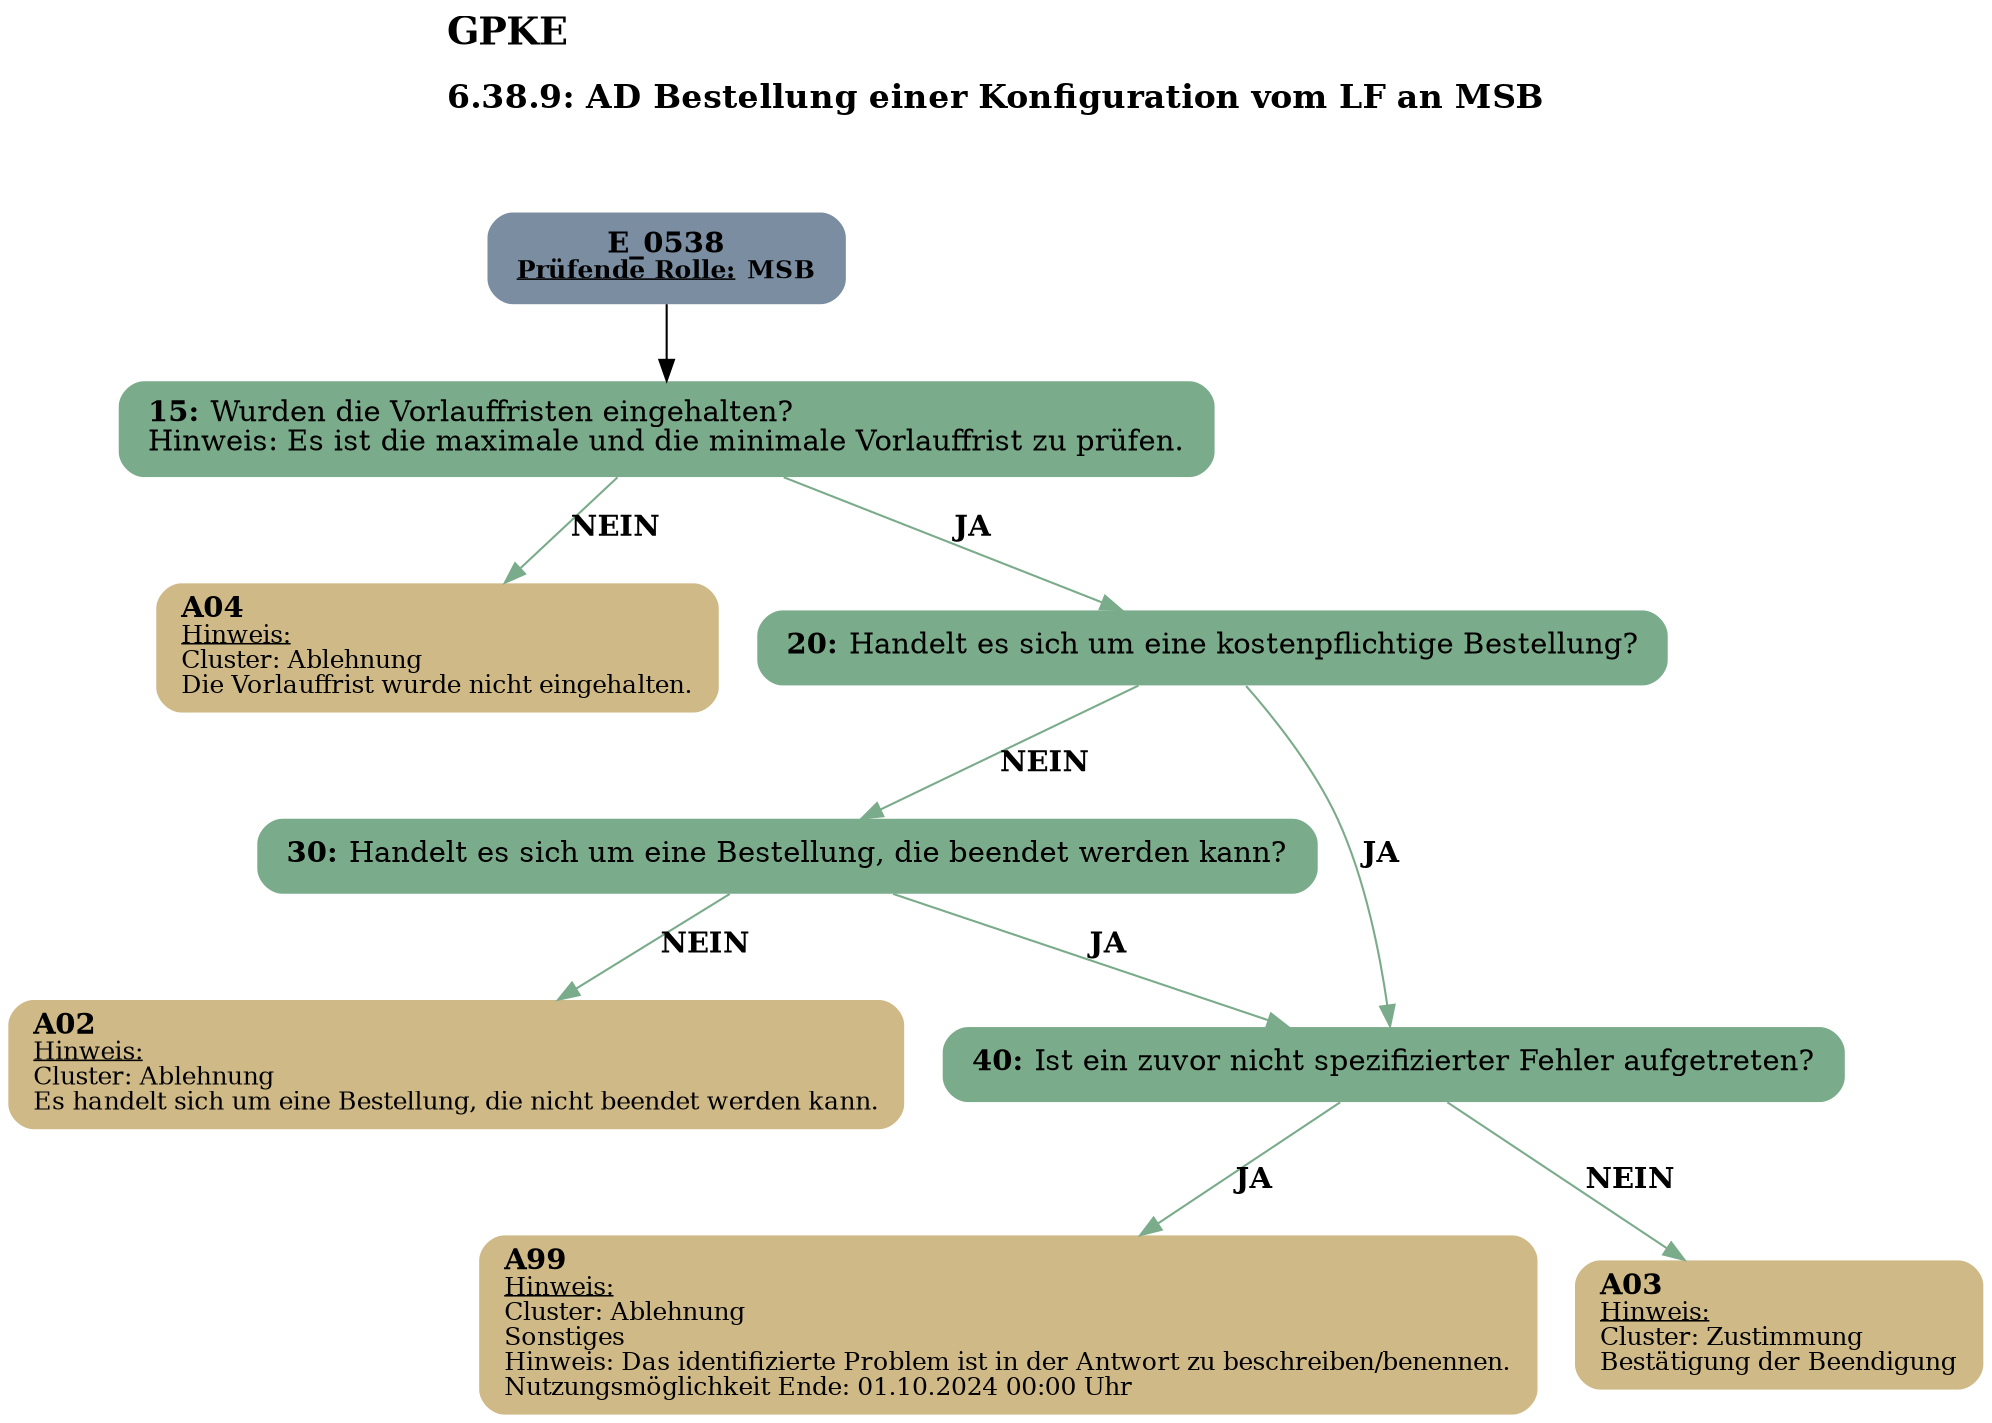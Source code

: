 digraph D {
    labelloc="t";
    label=<<B><FONT POINT-SIZE="18">GPKE</FONT></B><BR align="left"/><BR/><B><FONT POINT-SIZE="16">6.38.9: AD Bestellung einer Konfiguration vom LF an MSB</FONT></B><BR align="left"/><BR/><BR/><BR/>>;
    ratio="compress";
    concentrate=true;
    pack=true;
    rankdir=TB;
    packmode="array";
    size="20,20";
    "Start" [margin="0.2,0.12", shape=box, style="filled,rounded", penwidth=0.0, fillcolor="#7a8da1", label=<<B>E_0538</B><BR align="center"/><FONT point-size="12"><B><U>Prüfende Rolle:</U> MSB</B></FONT><BR align="center"/>>];
    "15" [margin="0.2,0.12", shape=box, style="filled,rounded", penwidth=0.0, fillcolor="#7aab8a", label=<<B>15: </B>Wurden die Vorlauffristen eingehalten?<BR align="left"/>Hinweis: Es ist die maximale und die minimale Vorlauffrist zu prüfen.<BR align="left"/>>];
    "A04" [margin="0.17,0.08", shape=box, style="filled,rounded", penwidth=0.0, fillcolor="#cfb986", label=<<B>A04</B><BR align="left"/><FONT point-size="12"><U>Hinweis:</U><BR align="left"/>Cluster: Ablehnung<BR align="left"/>Die Vorlauffrist wurde nicht eingehalten.<BR align="left"/></FONT>>];
    "20" [margin="0.2,0.12", shape=box, style="filled,rounded", penwidth=0.0, fillcolor="#7aab8a", label=<<B>20: </B>Handelt es sich um eine kostenpflichtige Bestellung?<BR align="left"/>>];
    "30" [margin="0.2,0.12", shape=box, style="filled,rounded", penwidth=0.0, fillcolor="#7aab8a", label=<<B>30: </B>Handelt es sich um eine Bestellung, die beendet werden kann?<BR align="left"/>>];
    "A02" [margin="0.17,0.08", shape=box, style="filled,rounded", penwidth=0.0, fillcolor="#cfb986", label=<<B>A02</B><BR align="left"/><FONT point-size="12"><U>Hinweis:</U><BR align="left"/>Cluster: Ablehnung<BR align="left"/>Es handelt sich um eine Bestellung, die nicht beendet werden kann.<BR align="left"/></FONT>>];
    "40" [margin="0.2,0.12", shape=box, style="filled,rounded", penwidth=0.0, fillcolor="#7aab8a", label=<<B>40: </B>Ist ein zuvor nicht spezifizierter Fehler aufgetreten?<BR align="left"/>>];
    "A99" [margin="0.17,0.08", shape=box, style="filled,rounded", penwidth=0.0, fillcolor="#cfb986", label=<<B>A99</B><BR align="left"/><FONT point-size="12"><U>Hinweis:</U><BR align="left"/>Cluster: Ablehnung<BR align="left"/>Sonstiges<BR align="left"/>Hinweis: Das identifizierte Problem ist in der Antwort zu beschreiben/benennen.<BR align="left"/>Nutzungsmöglichkeit Ende: 01.10.2024 00:00 Uhr<BR align="left"/></FONT>>];
    "A03" [margin="0.17,0.08", shape=box, style="filled,rounded", penwidth=0.0, fillcolor="#cfb986", label=<<B>A03</B><BR align="left"/><FONT point-size="12"><U>Hinweis:</U><BR align="left"/>Cluster: Zustimmung<BR align="left"/>Bestätigung der Beendigung<BR align="left"/></FONT>>];

    "Start" -> "15";
    "15" -> "A04" [label=<<B>NEIN</B>>, color="#7aab8a"];
    "15" -> "20" [label=<<B>JA</B>>, color="#7aab8a"];
    "20" -> "30" [label=<<B>NEIN</B>>, color="#7aab8a"];
    "20" -> "40" [label=<<B>JA</B>>, color="#7aab8a"];
    "30" -> "A02" [label=<<B>NEIN</B>>, color="#7aab8a"];
    "30" -> "40" [label=<<B>JA</B>>, color="#7aab8a"];
    "40" -> "A99" [label=<<B>JA</B>>, color="#7aab8a"];
    "40" -> "A03" [label=<<B>NEIN</B>>, color="#7aab8a"];

    bgcolor="transparent";
}